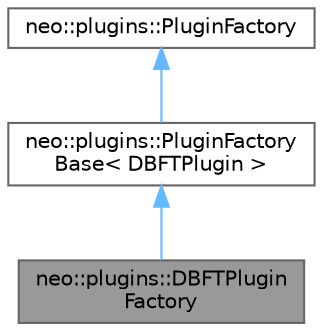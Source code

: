 digraph "neo::plugins::DBFTPluginFactory"
{
 // LATEX_PDF_SIZE
  bgcolor="transparent";
  edge [fontname=Helvetica,fontsize=10,labelfontname=Helvetica,labelfontsize=10];
  node [fontname=Helvetica,fontsize=10,shape=box,height=0.2,width=0.4];
  Node1 [id="Node000001",label="neo::plugins::DBFTPlugin\lFactory",height=0.2,width=0.4,color="gray40", fillcolor="grey60", style="filled", fontcolor="black",tooltip="Represents a DBFT plugin factory."];
  Node2 -> Node1 [id="edge3_Node000001_Node000002",dir="back",color="steelblue1",style="solid",tooltip=" "];
  Node2 [id="Node000002",label="neo::plugins::PluginFactory\lBase\< DBFTPlugin \>",height=0.2,width=0.4,color="gray40", fillcolor="white", style="filled",URL="$classneo_1_1plugins_1_1_plugin_factory_base.html",tooltip=" "];
  Node3 -> Node2 [id="edge4_Node000002_Node000003",dir="back",color="steelblue1",style="solid",tooltip=" "];
  Node3 [id="Node000003",label="neo::plugins::PluginFactory",height=0.2,width=0.4,color="gray40", fillcolor="white", style="filled",URL="$classneo_1_1plugins_1_1_plugin_factory.html",tooltip="Represents a plugin factory."];
}
